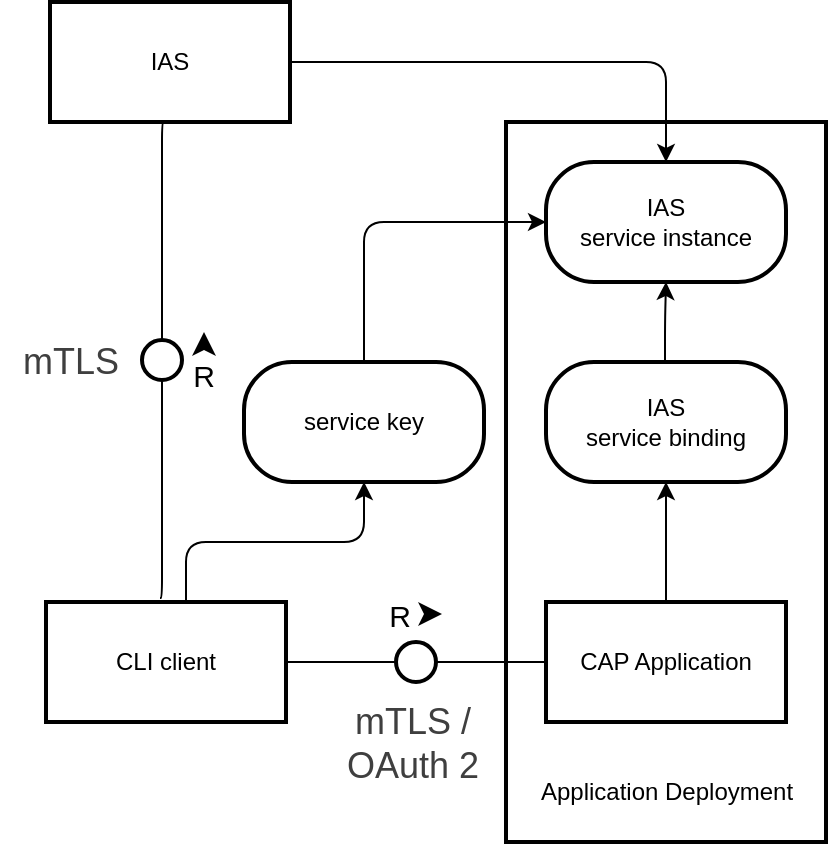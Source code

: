 <mxfile>
    <diagram id="__QaNmah6qcJjaVukKD4" name="Page-1">
        <mxGraphModel dx="1798" dy="839" grid="1" gridSize="10" guides="1" tooltips="1" connect="1" arrows="1" fold="1" page="1" pageScale="1" pageWidth="850" pageHeight="1100" math="0" shadow="0">
            <root>
                <mxCell id="0"/>
                <mxCell id="1" parent="0"/>
                <mxCell id="102" value="" style="rounded=0;whiteSpace=wrap;html=1;strokeWidth=2;" vertex="1" parent="1">
                    <mxGeometry x="460" y="390" width="160" height="360" as="geometry"/>
                </mxCell>
                <mxCell id="78" value="IAS" style="rounded=0;whiteSpace=wrap;html=1;strokeWidth=2;" vertex="1" parent="1">
                    <mxGeometry x="232" y="330" width="120" height="60" as="geometry"/>
                </mxCell>
                <mxCell id="79" value="CAP Application" style="rounded=0;whiteSpace=wrap;html=1;strokeWidth=2;" vertex="1" parent="1">
                    <mxGeometry x="480" y="630" width="120" height="60" as="geometry"/>
                </mxCell>
                <mxCell id="80" value="IAS &lt;br&gt;service instance" style="rounded=1;whiteSpace=wrap;html=1;strokeWidth=2;arcSize=40;" vertex="1" parent="1">
                    <mxGeometry x="480" y="410" width="120" height="60" as="geometry"/>
                </mxCell>
                <mxCell id="82" value="CLI client" style="rounded=0;whiteSpace=wrap;html=1;strokeWidth=2;" vertex="1" parent="1">
                    <mxGeometry x="230" y="630" width="120" height="60" as="geometry"/>
                </mxCell>
                <mxCell id="85" value="IAS&lt;br&gt;service binding" style="rounded=1;whiteSpace=wrap;html=1;strokeWidth=2;arcSize=40;" vertex="1" parent="1">
                    <mxGeometry x="480" y="510" width="120" height="60" as="geometry"/>
                </mxCell>
                <mxCell id="87" value="" style="edgeStyle=elbowEdgeStyle;elbow=vertical;rounded=1;endArrow=classic;html=1;endFill=1;align=center;labelBackgroundColor=none;entryX=0;entryY=0.5;entryDx=0;entryDy=0;exitX=0.5;exitY=0;exitDx=0;exitDy=0;" edge="1" parent="1" source="99" target="80">
                    <mxGeometry width="50" height="50" relative="1" as="geometry">
                        <mxPoint x="384" y="500" as="sourcePoint"/>
                        <mxPoint x="480" y="468.02" as="targetPoint"/>
                        <mxPoint y="-10" as="offset"/>
                        <Array as="points">
                            <mxPoint x="430" y="440"/>
                        </Array>
                    </mxGeometry>
                </mxCell>
                <mxCell id="94" value="" style="edgeStyle=elbowEdgeStyle;elbow=horizontal;rounded=1;startArrow=none;endArrow=none;html=1;endFill=0;align=center;labelBackgroundColor=none;entryX=0;entryY=0.5;entryDx=0;entryDy=0;" edge="1" parent="1" target="79">
                    <mxGeometry relative="1" as="geometry">
                        <mxPoint x="350" y="660" as="sourcePoint"/>
                        <mxPoint x="400" y="710" as="targetPoint"/>
                        <mxPoint x="10" as="offset"/>
                    </mxGeometry>
                </mxCell>
                <mxCell id="95" value="" style="ellipse;whiteSpace=wrap;html=1;aspect=fixed;strokeWidth=2;rotatable=0;connectable=0;deletable=0;" vertex="1" parent="94">
                    <mxGeometry width="20" height="20" relative="1" as="geometry">
                        <mxPoint x="-10" y="-10" as="offset"/>
                    </mxGeometry>
                </mxCell>
                <mxCell id="98" value="" style="edgeStyle=elbowEdgeStyle;elbow=vertical;rounded=1;endArrow=classic;html=1;endFill=1;align=center;labelBackgroundColor=none;" edge="1" parent="1">
                    <mxGeometry width="50" height="50" relative="1" as="geometry">
                        <mxPoint x="540" y="630" as="sourcePoint"/>
                        <mxPoint x="540" y="570" as="targetPoint"/>
                        <mxPoint y="-10" as="offset"/>
                    </mxGeometry>
                </mxCell>
                <mxCell id="99" value="service key" style="rounded=1;whiteSpace=wrap;html=1;strokeWidth=2;arcSize=40;" vertex="1" parent="1">
                    <mxGeometry x="329" y="510" width="120" height="60" as="geometry"/>
                </mxCell>
                <mxCell id="100" value="" style="edgeStyle=elbowEdgeStyle;elbow=vertical;rounded=1;endArrow=classic;html=1;endFill=1;align=center;labelBackgroundColor=none;" edge="1" parent="1">
                    <mxGeometry width="50" height="50" relative="1" as="geometry">
                        <mxPoint x="539.5" y="510" as="sourcePoint"/>
                        <mxPoint x="540" y="470" as="targetPoint"/>
                        <mxPoint y="-10" as="offset"/>
                    </mxGeometry>
                </mxCell>
                <mxCell id="101" value="" style="edgeStyle=elbowEdgeStyle;elbow=vertical;rounded=1;endArrow=classic;html=1;endFill=1;align=center;labelBackgroundColor=none;entryX=0.5;entryY=0;entryDx=0;entryDy=0;exitX=1;exitY=0.5;exitDx=0;exitDy=0;" edge="1" parent="1" source="78" target="80">
                    <mxGeometry width="50" height="50" relative="1" as="geometry">
                        <mxPoint x="340" y="350" as="sourcePoint"/>
                        <mxPoint x="390" y="400" as="targetPoint"/>
                        <mxPoint y="-10" as="offset"/>
                        <Array as="points">
                            <mxPoint x="450" y="360"/>
                        </Array>
                    </mxGeometry>
                </mxCell>
                <mxCell id="114" value="" style="edgeStyle=elbowEdgeStyle;elbow=horizontal;rounded=1;startArrow=none;endArrow=none;html=1;endFill=0;align=center;labelBackgroundColor=none;entryX=0.4;entryY=-0.033;entryDx=0;entryDy=0;entryPerimeter=0;" edge="1" parent="1">
                    <mxGeometry relative="1" as="geometry">
                        <mxPoint x="289" y="390" as="sourcePoint"/>
                        <mxPoint x="287" y="628.02" as="targetPoint"/>
                        <mxPoint x="10" as="offset"/>
                    </mxGeometry>
                </mxCell>
                <mxCell id="115" value="" style="ellipse;whiteSpace=wrap;html=1;aspect=fixed;strokeWidth=2;rotatable=0;connectable=0;deletable=0;" vertex="1" parent="114">
                    <mxGeometry width="20" height="20" relative="1" as="geometry">
                        <mxPoint x="-10" y="-10" as="offset"/>
                    </mxGeometry>
                </mxCell>
                <mxCell id="117" value="" style="edgeStyle=elbowEdgeStyle;elbow=vertical;rounded=1;endArrow=classic;html=1;endFill=1;align=center;labelBackgroundColor=none;entryX=0.5;entryY=1;entryDx=0;entryDy=0;" edge="1" parent="1" target="99">
                    <mxGeometry width="50" height="50" relative="1" as="geometry">
                        <mxPoint x="300" y="630" as="sourcePoint"/>
                        <mxPoint x="387" y="577" as="targetPoint"/>
                        <mxPoint y="-10" as="offset"/>
                    </mxGeometry>
                </mxCell>
                <mxCell id="118" value="Application Deployment" style="text;html=1;align=center;verticalAlign=middle;resizable=0;points=[];autosize=1;strokeColor=none;fillColor=none;" vertex="1" parent="1">
                    <mxGeometry x="465" y="710" width="150" height="30" as="geometry"/>
                </mxCell>
                <mxCell id="119" value="&lt;span style=&quot;color: rgb(63, 63, 63); font-size: 18px;&quot;&gt;mTLS / &lt;br&gt;OAuth 2&lt;/span&gt;" style="text;html=1;align=center;verticalAlign=middle;resizable=0;points=[];autosize=1;strokeColor=none;fillColor=none;" vertex="1" parent="1">
                    <mxGeometry x="368" y="671" width="90" height="60" as="geometry"/>
                </mxCell>
                <mxCell id="120" value="" style="shape=stencil(vVNRbsMgDD2NPycxqKb9Tm13gN0gA6dBpRABbbOdfgEnWpDSpZmmRSiI5+eHbWwQ29BULQJnDYgdcM5Z/+uP1/JYhRZlJKzWHSqCQ/TuiFet4uCubYNex2QVe2A7YC+QNBiI7XsljwfvzlYlG6G0Sh7w1zlqSaqdx2WxkU1xSmec7wHac7zWWaRU+lvvUaqdjUF/porlLas8slUaEbtIxSP3t6HGRh8sIRJtRE9wV95xmdBOWikzxP9B0Gai9UBvm3Hyvi9FbcxMqYALlr9VubZVao2Sd4s9+pzcBb8Tfyry+6HUS7JG24nsKDTq8r/S3fxPvM+/1pXGBVznmody7ilv9Q8N3HKbZOG5WSZSNg9dvP8C);whiteSpace=wrap;html=1;;connectable=0;allowArrows=0;rotatable=1;rotation=180;editable=0;expand=0;aspect=fixed;" vertex="1" parent="1">
                    <mxGeometry x="294" y="492" width="30" height="30" as="geometry"/>
                </mxCell>
                <mxCell id="121" value="" style="shape=stencil(vVNRbsMgDD2NPycxqKb9Tm13gN0gA6dBpRABbbOdfgEnWpDSpZmmRSiI5+eHbWwQ29BULQJnDYgdcM5Z/+uP1/JYhRZlJKzWHSqCQ/TuiFet4uCubYNex2QVe2A7YC+QNBiI7XsljwfvzlYlG6G0Sh7w1zlqSaqdx2WxkU1xSmec7wHac7zWWaRU+lvvUaqdjUF/porlLas8slUaEbtIxSP3t6HGRh8sIRJtRE9wV95xmdBOWikzxP9B0Gai9UBvm3Hyvi9FbcxMqYALlr9VubZVao2Sd4s9+pzcBb8Tfyry+6HUS7JG24nsKDTq8r/S3fxPvM+/1pXGBVznmody7ilv9Q8N3HKbZOG5WSZSNg9dvP8C);whiteSpace=wrap;html=1;;connectable=0;allowArrows=0;rotatable=1;rotation=-90;editable=0;expand=0;aspect=fixed;" vertex="1" parent="1">
                    <mxGeometry x="401" y="621" width="30" height="30" as="geometry"/>
                </mxCell>
                <mxCell id="122" value="&lt;span style=&quot;color: rgb(63, 63, 63); font-size: 18px;&quot;&gt;mTLS&lt;/span&gt;" style="text;html=1;align=center;verticalAlign=middle;resizable=0;points=[];autosize=1;strokeColor=none;fillColor=none;" vertex="1" parent="1">
                    <mxGeometry x="207" y="490" width="70" height="40" as="geometry"/>
                </mxCell>
            </root>
        </mxGraphModel>
    </diagram>
</mxfile>